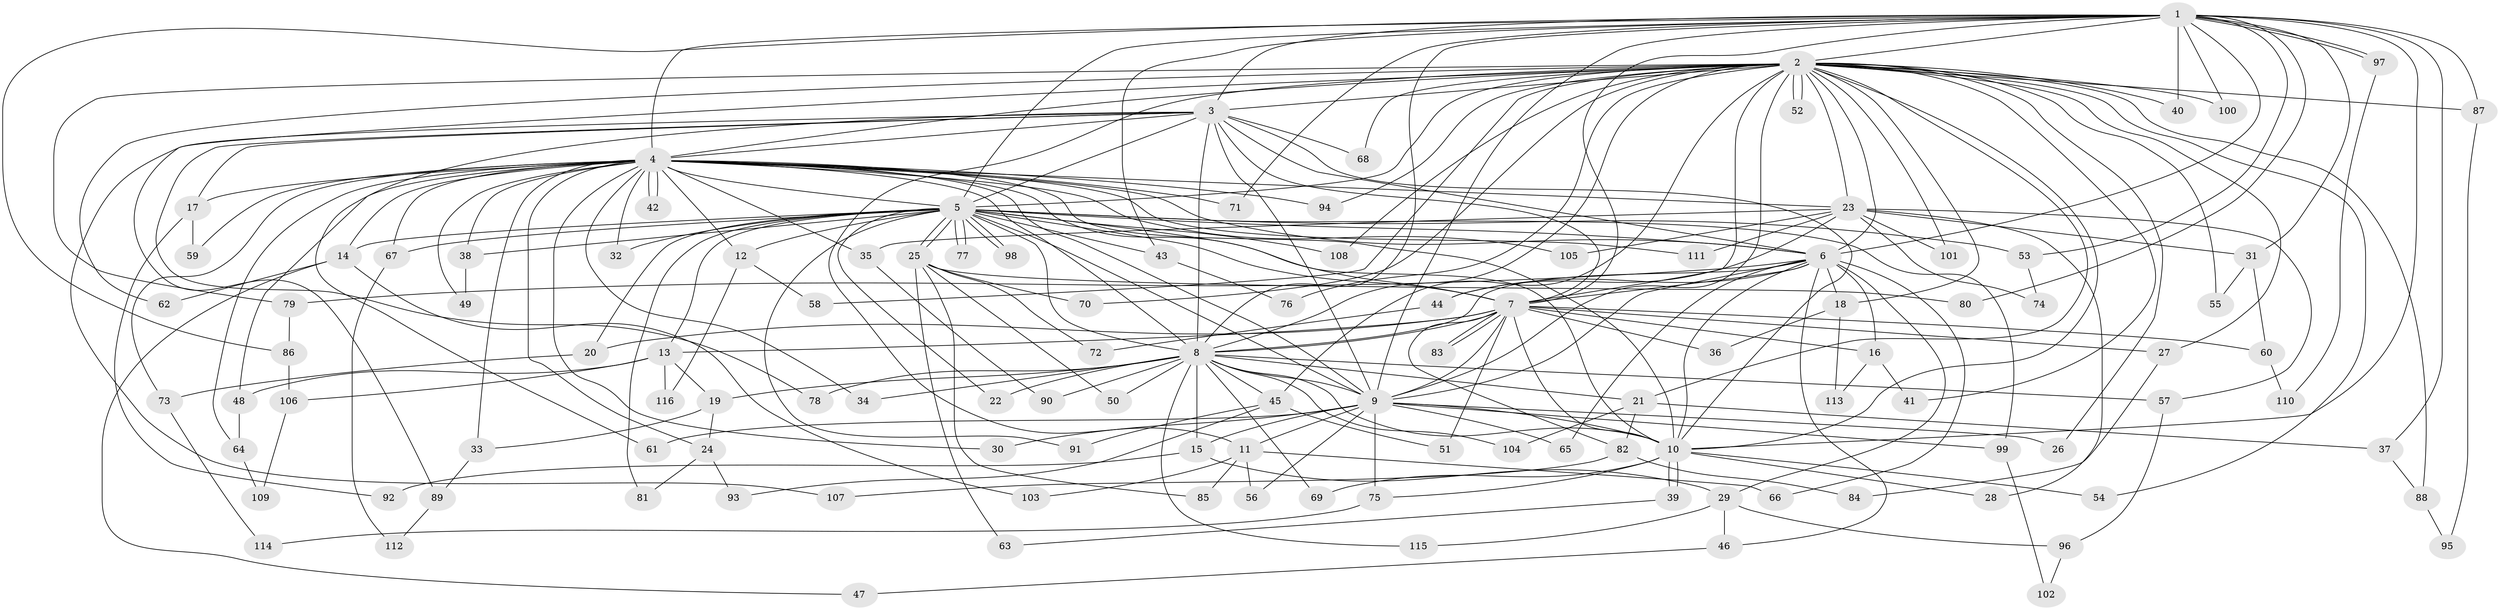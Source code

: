 // coarse degree distribution, {18: 0.012345679012345678, 33: 0.012345679012345678, 14: 0.012345679012345678, 28: 0.012345679012345678, 27: 0.012345679012345678, 15: 0.024691358024691357, 19: 0.012345679012345678, 22: 0.012345679012345678, 17: 0.012345679012345678, 4: 0.13580246913580246, 6: 0.012345679012345678, 5: 0.04938271604938271, 3: 0.19753086419753085, 2: 0.4691358024691358, 8: 0.012345679012345678}
// Generated by graph-tools (version 1.1) at 2025/17/03/04/25 18:17:53]
// undirected, 116 vertices, 257 edges
graph export_dot {
graph [start="1"]
  node [color=gray90,style=filled];
  1;
  2;
  3;
  4;
  5;
  6;
  7;
  8;
  9;
  10;
  11;
  12;
  13;
  14;
  15;
  16;
  17;
  18;
  19;
  20;
  21;
  22;
  23;
  24;
  25;
  26;
  27;
  28;
  29;
  30;
  31;
  32;
  33;
  34;
  35;
  36;
  37;
  38;
  39;
  40;
  41;
  42;
  43;
  44;
  45;
  46;
  47;
  48;
  49;
  50;
  51;
  52;
  53;
  54;
  55;
  56;
  57;
  58;
  59;
  60;
  61;
  62;
  63;
  64;
  65;
  66;
  67;
  68;
  69;
  70;
  71;
  72;
  73;
  74;
  75;
  76;
  77;
  78;
  79;
  80;
  81;
  82;
  83;
  84;
  85;
  86;
  87;
  88;
  89;
  90;
  91;
  92;
  93;
  94;
  95;
  96;
  97;
  98;
  99;
  100;
  101;
  102;
  103;
  104;
  105;
  106;
  107;
  108;
  109;
  110;
  111;
  112;
  113;
  114;
  115;
  116;
  1 -- 2;
  1 -- 3;
  1 -- 4;
  1 -- 5;
  1 -- 6;
  1 -- 7;
  1 -- 8;
  1 -- 9;
  1 -- 10;
  1 -- 31;
  1 -- 37;
  1 -- 40;
  1 -- 43;
  1 -- 53;
  1 -- 71;
  1 -- 80;
  1 -- 86;
  1 -- 87;
  1 -- 97;
  1 -- 97;
  1 -- 100;
  2 -- 3;
  2 -- 4;
  2 -- 5;
  2 -- 6;
  2 -- 7;
  2 -- 8;
  2 -- 9;
  2 -- 10;
  2 -- 11;
  2 -- 18;
  2 -- 21;
  2 -- 23;
  2 -- 26;
  2 -- 27;
  2 -- 40;
  2 -- 41;
  2 -- 45;
  2 -- 52;
  2 -- 52;
  2 -- 54;
  2 -- 55;
  2 -- 58;
  2 -- 62;
  2 -- 68;
  2 -- 70;
  2 -- 76;
  2 -- 79;
  2 -- 87;
  2 -- 88;
  2 -- 89;
  2 -- 94;
  2 -- 100;
  2 -- 101;
  2 -- 108;
  3 -- 4;
  3 -- 5;
  3 -- 6;
  3 -- 7;
  3 -- 8;
  3 -- 9;
  3 -- 10;
  3 -- 17;
  3 -- 61;
  3 -- 68;
  3 -- 78;
  3 -- 107;
  4 -- 5;
  4 -- 6;
  4 -- 7;
  4 -- 8;
  4 -- 9;
  4 -- 10;
  4 -- 12;
  4 -- 14;
  4 -- 17;
  4 -- 23;
  4 -- 24;
  4 -- 30;
  4 -- 32;
  4 -- 33;
  4 -- 34;
  4 -- 35;
  4 -- 38;
  4 -- 42;
  4 -- 42;
  4 -- 48;
  4 -- 49;
  4 -- 59;
  4 -- 64;
  4 -- 67;
  4 -- 71;
  4 -- 73;
  4 -- 94;
  4 -- 105;
  4 -- 111;
  5 -- 6;
  5 -- 7;
  5 -- 8;
  5 -- 9;
  5 -- 10;
  5 -- 12;
  5 -- 13;
  5 -- 14;
  5 -- 20;
  5 -- 22;
  5 -- 25;
  5 -- 25;
  5 -- 32;
  5 -- 38;
  5 -- 43;
  5 -- 53;
  5 -- 67;
  5 -- 77;
  5 -- 77;
  5 -- 81;
  5 -- 91;
  5 -- 98;
  5 -- 98;
  5 -- 99;
  5 -- 108;
  6 -- 7;
  6 -- 8;
  6 -- 9;
  6 -- 10;
  6 -- 16;
  6 -- 18;
  6 -- 29;
  6 -- 44;
  6 -- 46;
  6 -- 65;
  6 -- 66;
  6 -- 79;
  7 -- 8;
  7 -- 9;
  7 -- 10;
  7 -- 13;
  7 -- 16;
  7 -- 20;
  7 -- 27;
  7 -- 36;
  7 -- 51;
  7 -- 60;
  7 -- 82;
  7 -- 83;
  7 -- 83;
  8 -- 9;
  8 -- 10;
  8 -- 15;
  8 -- 19;
  8 -- 21;
  8 -- 22;
  8 -- 34;
  8 -- 45;
  8 -- 50;
  8 -- 57;
  8 -- 69;
  8 -- 78;
  8 -- 90;
  8 -- 104;
  8 -- 115;
  9 -- 10;
  9 -- 11;
  9 -- 15;
  9 -- 26;
  9 -- 30;
  9 -- 56;
  9 -- 61;
  9 -- 65;
  9 -- 75;
  9 -- 99;
  10 -- 28;
  10 -- 39;
  10 -- 39;
  10 -- 54;
  10 -- 69;
  10 -- 75;
  11 -- 56;
  11 -- 66;
  11 -- 85;
  11 -- 103;
  12 -- 58;
  12 -- 116;
  13 -- 19;
  13 -- 48;
  13 -- 106;
  13 -- 116;
  14 -- 47;
  14 -- 62;
  14 -- 103;
  15 -- 29;
  15 -- 92;
  16 -- 41;
  16 -- 113;
  17 -- 59;
  17 -- 92;
  18 -- 36;
  18 -- 113;
  19 -- 24;
  19 -- 33;
  20 -- 73;
  21 -- 37;
  21 -- 82;
  21 -- 104;
  23 -- 28;
  23 -- 31;
  23 -- 35;
  23 -- 44;
  23 -- 57;
  23 -- 74;
  23 -- 101;
  23 -- 105;
  23 -- 111;
  24 -- 81;
  24 -- 93;
  25 -- 50;
  25 -- 63;
  25 -- 70;
  25 -- 72;
  25 -- 80;
  25 -- 85;
  27 -- 84;
  29 -- 46;
  29 -- 96;
  29 -- 115;
  31 -- 55;
  31 -- 60;
  33 -- 89;
  35 -- 90;
  37 -- 88;
  38 -- 49;
  39 -- 63;
  43 -- 76;
  44 -- 72;
  45 -- 51;
  45 -- 91;
  45 -- 93;
  46 -- 47;
  48 -- 64;
  53 -- 74;
  57 -- 96;
  60 -- 110;
  64 -- 109;
  67 -- 112;
  73 -- 114;
  75 -- 114;
  79 -- 86;
  82 -- 84;
  82 -- 107;
  86 -- 106;
  87 -- 95;
  88 -- 95;
  89 -- 112;
  96 -- 102;
  97 -- 110;
  99 -- 102;
  106 -- 109;
}
